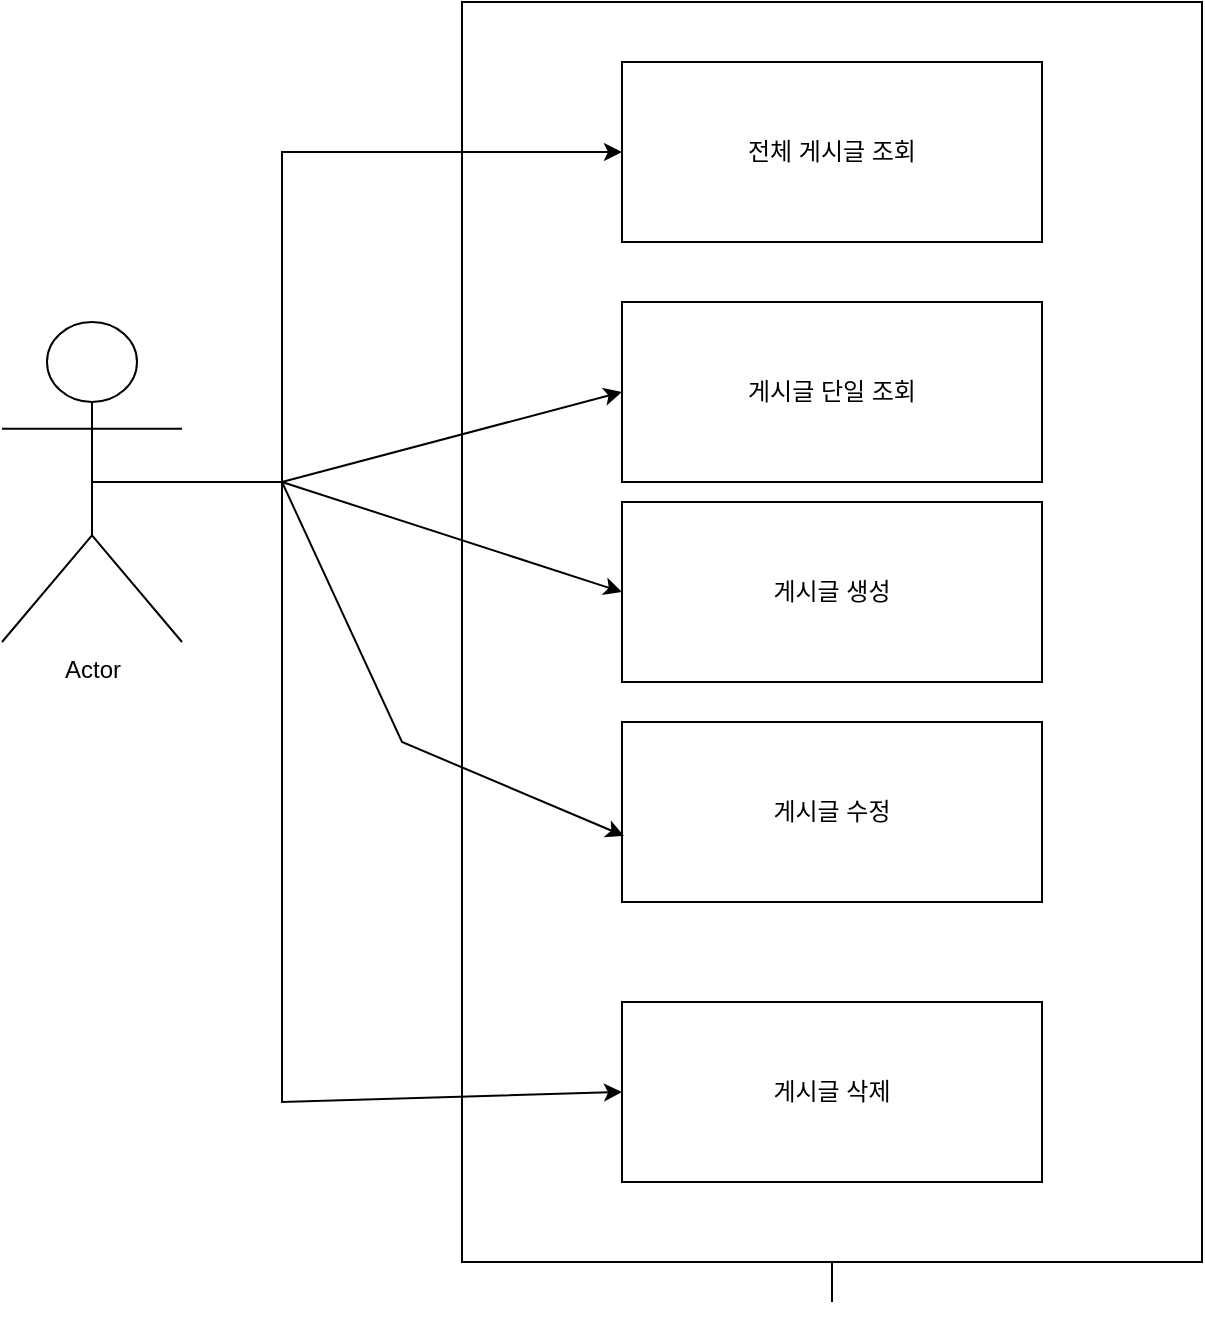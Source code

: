 <mxfile version="20.7.4" type="device"><diagram id="KDJ6a_2wpNmbO_2eleRd" name="페이지-1"><mxGraphModel dx="1434" dy="844" grid="1" gridSize="10" guides="1" tooltips="1" connect="1" arrows="1" fold="1" page="1" pageScale="1" pageWidth="827" pageHeight="1169" math="0" shadow="0"><root><mxCell id="0"/><mxCell id="1" parent="0"/><mxCell id="aqiTpfawl_EQsoKX7YlJ-1" value="Actor" style="shape=umlActor;verticalLabelPosition=bottom;verticalAlign=top;html=1;outlineConnect=0;" vertex="1" parent="1"><mxGeometry x="80" y="210" width="90" height="160" as="geometry"/></mxCell><mxCell id="aqiTpfawl_EQsoKX7YlJ-8" style="edgeStyle=orthogonalEdgeStyle;rounded=0;orthogonalLoop=1;jettySize=auto;html=1;exitX=0.5;exitY=1;exitDx=0;exitDy=0;" edge="1" parent="1" source="aqiTpfawl_EQsoKX7YlJ-2"><mxGeometry relative="1" as="geometry"><mxPoint x="495" y="570" as="targetPoint"/></mxGeometry></mxCell><mxCell id="aqiTpfawl_EQsoKX7YlJ-2" value="" style="rounded=0;whiteSpace=wrap;html=1;" vertex="1" parent="1"><mxGeometry x="310" y="50" width="370" height="630" as="geometry"/></mxCell><mxCell id="aqiTpfawl_EQsoKX7YlJ-3" value="전체 게시글 조회" style="rounded=0;whiteSpace=wrap;html=1;" vertex="1" parent="1"><mxGeometry x="390" y="80" width="210" height="90" as="geometry"/></mxCell><mxCell id="aqiTpfawl_EQsoKX7YlJ-4" value="게시글 단일 조회" style="rounded=0;whiteSpace=wrap;html=1;" vertex="1" parent="1"><mxGeometry x="390" y="200" width="210" height="90" as="geometry"/></mxCell><mxCell id="aqiTpfawl_EQsoKX7YlJ-5" value="게시글 삭제" style="rounded=0;whiteSpace=wrap;html=1;" vertex="1" parent="1"><mxGeometry x="390" y="550" width="210" height="90" as="geometry"/></mxCell><mxCell id="aqiTpfawl_EQsoKX7YlJ-6" value="게시글 생성" style="rounded=0;whiteSpace=wrap;html=1;" vertex="1" parent="1"><mxGeometry x="390" y="300" width="210" height="90" as="geometry"/></mxCell><mxCell id="aqiTpfawl_EQsoKX7YlJ-7" value="게시글 수정" style="rounded=0;whiteSpace=wrap;html=1;" vertex="1" parent="1"><mxGeometry x="390" y="410" width="210" height="90" as="geometry"/></mxCell><mxCell id="aqiTpfawl_EQsoKX7YlJ-9" value="" style="endArrow=classic;html=1;rounded=0;exitX=0.5;exitY=0.5;exitDx=0;exitDy=0;exitPerimeter=0;entryX=0;entryY=0.5;entryDx=0;entryDy=0;" edge="1" parent="1" source="aqiTpfawl_EQsoKX7YlJ-1" target="aqiTpfawl_EQsoKX7YlJ-3"><mxGeometry width="50" height="50" relative="1" as="geometry"><mxPoint x="590" y="330" as="sourcePoint"/><mxPoint x="220" y="150" as="targetPoint"/><Array as="points"><mxPoint x="220" y="290"/><mxPoint x="220" y="125"/></Array></mxGeometry></mxCell><mxCell id="aqiTpfawl_EQsoKX7YlJ-10" value="" style="endArrow=classic;html=1;rounded=0;entryX=0;entryY=0.5;entryDx=0;entryDy=0;" edge="1" parent="1" target="aqiTpfawl_EQsoKX7YlJ-4"><mxGeometry width="50" height="50" relative="1" as="geometry"><mxPoint x="220" y="290" as="sourcePoint"/><mxPoint x="640" y="280" as="targetPoint"/></mxGeometry></mxCell><mxCell id="aqiTpfawl_EQsoKX7YlJ-11" value="" style="endArrow=classic;html=1;rounded=0;entryX=0;entryY=0.5;entryDx=0;entryDy=0;" edge="1" parent="1" target="aqiTpfawl_EQsoKX7YlJ-6"><mxGeometry width="50" height="50" relative="1" as="geometry"><mxPoint x="220" y="290" as="sourcePoint"/><mxPoint x="400" y="255" as="targetPoint"/></mxGeometry></mxCell><mxCell id="aqiTpfawl_EQsoKX7YlJ-12" value="" style="endArrow=classic;html=1;rounded=0;entryX=0.005;entryY=0.633;entryDx=0;entryDy=0;entryPerimeter=0;" edge="1" parent="1" target="aqiTpfawl_EQsoKX7YlJ-7"><mxGeometry width="50" height="50" relative="1" as="geometry"><mxPoint x="220" y="290" as="sourcePoint"/><mxPoint x="400" y="355" as="targetPoint"/><Array as="points"><mxPoint x="280" y="420"/></Array></mxGeometry></mxCell><mxCell id="aqiTpfawl_EQsoKX7YlJ-13" value="" style="endArrow=classic;html=1;rounded=0;entryX=0;entryY=0.5;entryDx=0;entryDy=0;" edge="1" parent="1"><mxGeometry width="50" height="50" relative="1" as="geometry"><mxPoint x="220" y="290" as="sourcePoint"/><mxPoint x="390" y="595" as="targetPoint"/><Array as="points"><mxPoint x="220" y="600"/></Array></mxGeometry></mxCell></root></mxGraphModel></diagram></mxfile>